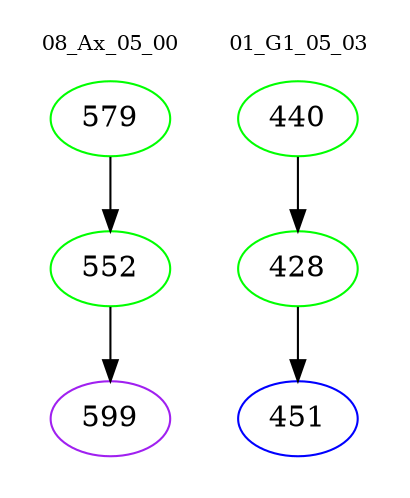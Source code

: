 digraph{
subgraph cluster_0 {
color = white
label = "08_Ax_05_00";
fontsize=10;
T0_579 [label="579", color="green"]
T0_579 -> T0_552 [color="black"]
T0_552 [label="552", color="green"]
T0_552 -> T0_599 [color="black"]
T0_599 [label="599", color="purple"]
}
subgraph cluster_1 {
color = white
label = "01_G1_05_03";
fontsize=10;
T1_440 [label="440", color="green"]
T1_440 -> T1_428 [color="black"]
T1_428 [label="428", color="green"]
T1_428 -> T1_451 [color="black"]
T1_451 [label="451", color="blue"]
}
}
